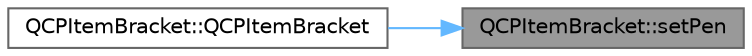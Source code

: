 digraph "QCPItemBracket::setPen"
{
 // LATEX_PDF_SIZE
  bgcolor="transparent";
  edge [fontname=Helvetica,fontsize=10,labelfontname=Helvetica,labelfontsize=10];
  node [fontname=Helvetica,fontsize=10,shape=box,height=0.2,width=0.4];
  rankdir="RL";
  Node1 [label="QCPItemBracket::setPen",height=0.2,width=0.4,color="gray40", fillcolor="grey60", style="filled", fontcolor="black",tooltip=" "];
  Node1 -> Node2 [dir="back",color="steelblue1",style="solid"];
  Node2 [label="QCPItemBracket::QCPItemBracket",height=0.2,width=0.4,color="grey40", fillcolor="white", style="filled",URL="$class_q_c_p_item_bracket.html#a44ecfa37a76de5e3549e2d61f9d8ee56",tooltip=" "];
}
